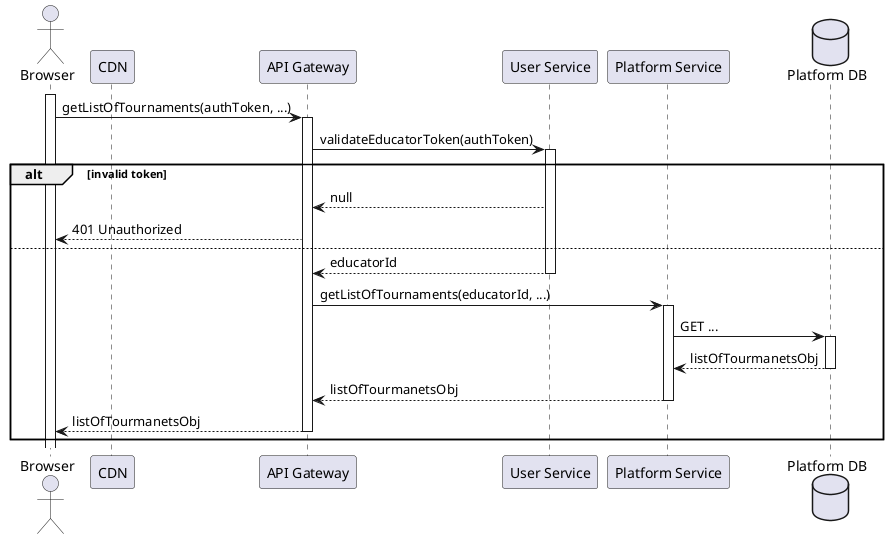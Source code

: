 @startuml RW0.1 - User gets list of tournaments

actor Browser
participant CDN
participant "API Gateway" as gateway
participant "User Service" as auth

participant "Platform Service" as platform
database "Platform DB" as platformDb

activate Browser

Browser -> gateway ++ : getListOfTournaments(authToken, ...)
gateway -> auth ++ : validateEducatorToken(authToken)
alt invalid token
    gateway <-- auth : null
    Browser <-- gateway : 401 Unauthorized
else
    gateway <-- auth -- : educatorId
    gateway -> platform ++ : getListOfTournaments(educatorId, ...)
    platform -> platformDb ++ : GET ...
    platform <-- platformDb -- : listOfTourmanetsObj
    gateway <-- platform -- : listOfTourmanetsObj
    Browser <-- gateway -- : listOfTourmanetsObj
end

@enduml